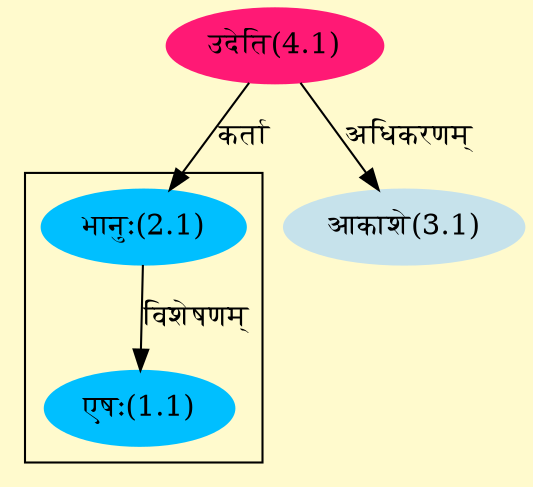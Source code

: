digraph G{
rankdir=BT;
 compound=true;
 bgcolor="lemonchiffon1";

subgraph cluster_1{
Node1_1 [style=filled, color="#00BFFF" label = "एषः(1.1)"]
Node2_1 [style=filled, color="#00BFFF" label = "भानुः(2.1)"]

}
Node2_1 [style=filled, color="#00BFFF" label = "भानुः(2.1)"]
Node4_1 [style=filled, color="#FF1975" label = "उदेति(4.1)"]
Node3_1 [style=filled, color="#C6E2EB" label = "आकाशे(3.1)"]
/* Start of Relations section */

Node1_1 -> Node2_1 [  label="विशेषणम्"  dir="back" ]
Node2_1 -> Node4_1 [  label="कर्ता"  dir="back" ]
Node3_1 -> Node4_1 [  label="अधिकरणम्"  dir="back" ]
}
